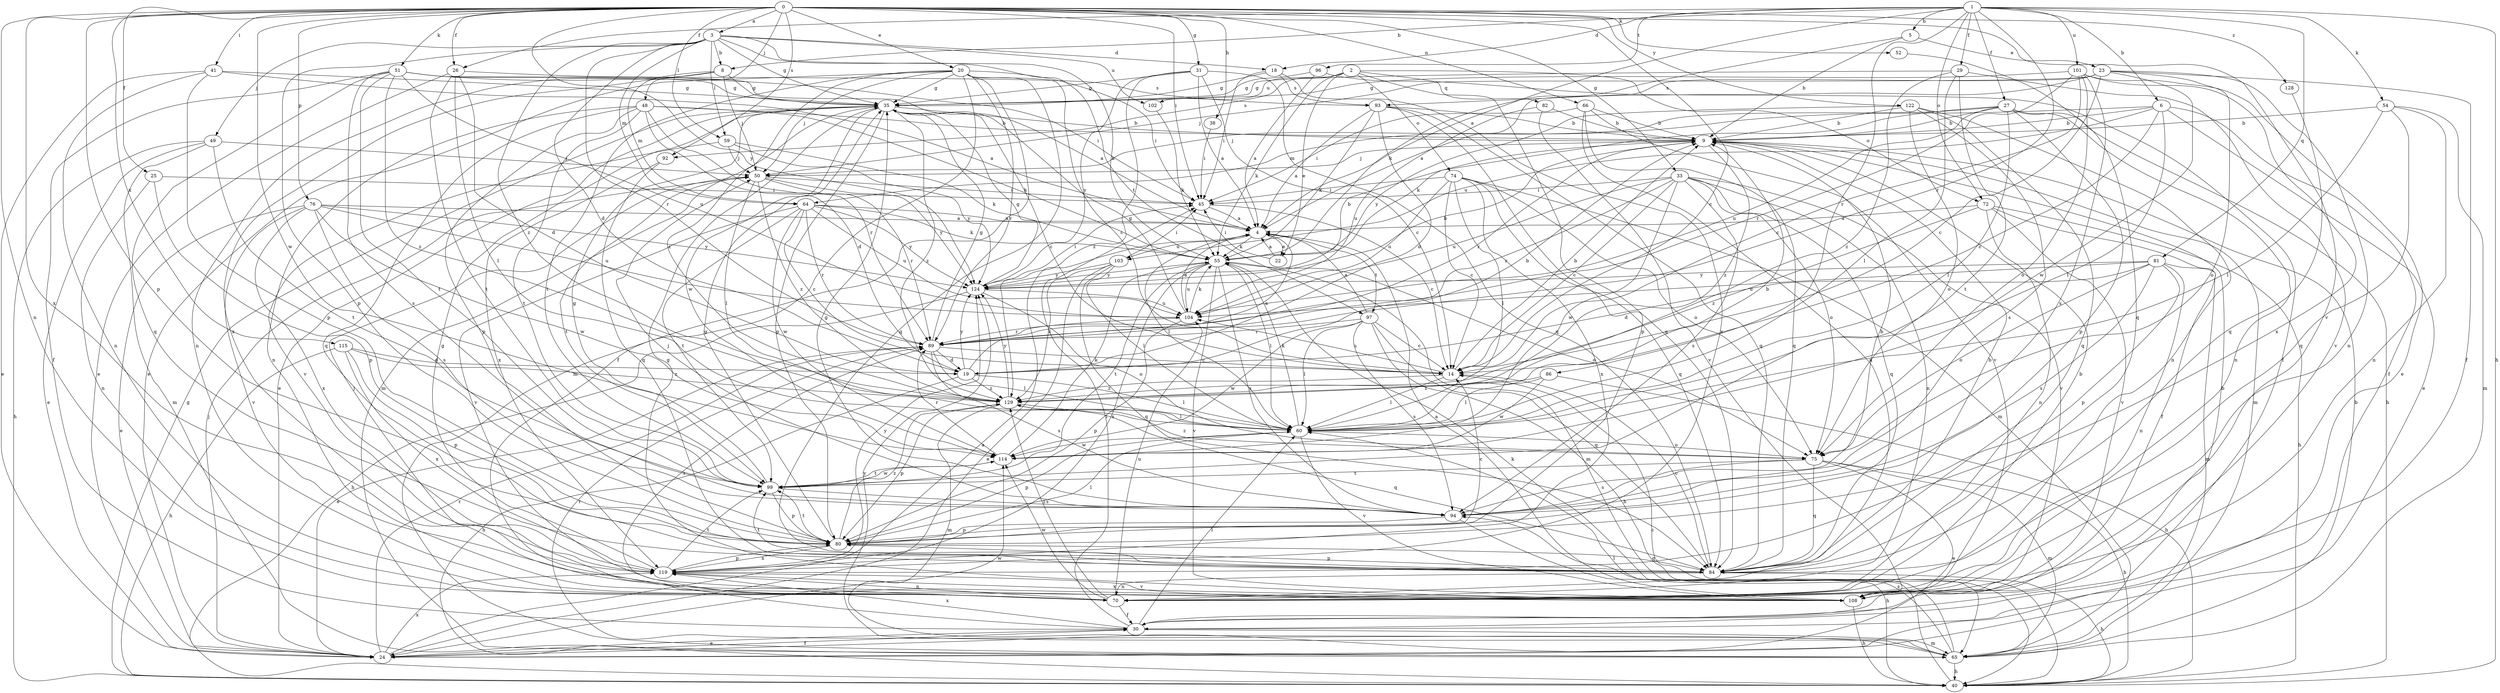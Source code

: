 strict digraph  {
0;
1;
2;
3;
4;
5;
6;
8;
9;
14;
18;
19;
20;
22;
23;
24;
25;
26;
27;
29;
30;
31;
33;
35;
38;
40;
41;
45;
48;
49;
50;
51;
52;
54;
55;
59;
60;
64;
65;
66;
70;
72;
74;
75;
76;
80;
81;
82;
84;
86;
89;
92;
93;
94;
96;
97;
99;
101;
102;
103;
104;
108;
114;
115;
119;
122;
124;
128;
129;
0 -> 3  [label=a];
0 -> 14  [label=c];
0 -> 20  [label=e];
0 -> 25  [label=f];
0 -> 26  [label=f];
0 -> 31  [label=g];
0 -> 33  [label=g];
0 -> 38  [label=h];
0 -> 41  [label=i];
0 -> 45  [label=i];
0 -> 48  [label=j];
0 -> 51  [label=k];
0 -> 52  [label=k];
0 -> 59  [label=l];
0 -> 66  [label=n];
0 -> 70  [label=n];
0 -> 76  [label=p];
0 -> 80  [label=p];
0 -> 92  [label=s];
0 -> 108  [label=v];
0 -> 114  [label=w];
0 -> 115  [label=x];
0 -> 119  [label=x];
0 -> 122  [label=y];
0 -> 124  [label=y];
0 -> 128  [label=z];
1 -> 4  [label=a];
1 -> 5  [label=b];
1 -> 6  [label=b];
1 -> 8  [label=b];
1 -> 18  [label=d];
1 -> 26  [label=f];
1 -> 27  [label=f];
1 -> 29  [label=f];
1 -> 40  [label=h];
1 -> 54  [label=k];
1 -> 72  [label=o];
1 -> 81  [label=q];
1 -> 86  [label=r];
1 -> 89  [label=r];
1 -> 96  [label=t];
1 -> 101  [label=u];
2 -> 22  [label=e];
2 -> 55  [label=k];
2 -> 72  [label=o];
2 -> 74  [label=o];
2 -> 82  [label=q];
2 -> 84  [label=q];
2 -> 92  [label=s];
2 -> 102  [label=u];
3 -> 8  [label=b];
3 -> 18  [label=d];
3 -> 19  [label=d];
3 -> 35  [label=g];
3 -> 49  [label=j];
3 -> 55  [label=k];
3 -> 59  [label=l];
3 -> 64  [label=m];
3 -> 80  [label=p];
3 -> 89  [label=r];
3 -> 97  [label=t];
3 -> 102  [label=u];
3 -> 129  [label=z];
4 -> 22  [label=e];
4 -> 55  [label=k];
4 -> 60  [label=l];
4 -> 97  [label=t];
4 -> 103  [label=u];
5 -> 9  [label=b];
5 -> 23  [label=e];
5 -> 55  [label=k];
6 -> 9  [label=b];
6 -> 14  [label=c];
6 -> 24  [label=e];
6 -> 30  [label=f];
6 -> 60  [label=l];
6 -> 64  [label=m];
6 -> 103  [label=u];
8 -> 35  [label=g];
8 -> 50  [label=j];
8 -> 64  [label=m];
8 -> 70  [label=n];
8 -> 119  [label=x];
9 -> 50  [label=j];
9 -> 65  [label=m];
9 -> 89  [label=r];
9 -> 129  [label=z];
14 -> 9  [label=b];
14 -> 60  [label=l];
14 -> 104  [label=u];
14 -> 129  [label=z];
18 -> 35  [label=g];
18 -> 45  [label=i];
18 -> 93  [label=s];
18 -> 119  [label=x];
19 -> 4  [label=a];
19 -> 9  [label=b];
19 -> 40  [label=h];
19 -> 60  [label=l];
19 -> 124  [label=y];
19 -> 129  [label=z];
20 -> 14  [label=c];
20 -> 24  [label=e];
20 -> 30  [label=f];
20 -> 35  [label=g];
20 -> 45  [label=i];
20 -> 50  [label=j];
20 -> 65  [label=m];
20 -> 84  [label=q];
20 -> 89  [label=r];
20 -> 99  [label=t];
20 -> 129  [label=z];
22 -> 4  [label=a];
22 -> 45  [label=i];
23 -> 4  [label=a];
23 -> 14  [label=c];
23 -> 30  [label=f];
23 -> 50  [label=j];
23 -> 70  [label=n];
23 -> 75  [label=o];
23 -> 93  [label=s];
23 -> 114  [label=w];
24 -> 4  [label=a];
24 -> 30  [label=f];
24 -> 50  [label=j];
24 -> 89  [label=r];
24 -> 114  [label=w];
24 -> 119  [label=x];
25 -> 45  [label=i];
25 -> 70  [label=n];
25 -> 80  [label=p];
26 -> 19  [label=d];
26 -> 24  [label=e];
26 -> 60  [label=l];
26 -> 93  [label=s];
26 -> 99  [label=t];
27 -> 9  [label=b];
27 -> 40  [label=h];
27 -> 50  [label=j];
27 -> 55  [label=k];
27 -> 60  [label=l];
27 -> 70  [label=n];
27 -> 80  [label=p];
27 -> 104  [label=u];
29 -> 35  [label=g];
29 -> 60  [label=l];
29 -> 99  [label=t];
29 -> 108  [label=v];
29 -> 129  [label=z];
30 -> 9  [label=b];
30 -> 24  [label=e];
30 -> 45  [label=i];
30 -> 60  [label=l];
30 -> 65  [label=m];
30 -> 119  [label=x];
31 -> 4  [label=a];
31 -> 14  [label=c];
31 -> 35  [label=g];
31 -> 84  [label=q];
31 -> 124  [label=y];
31 -> 129  [label=z];
33 -> 14  [label=c];
33 -> 45  [label=i];
33 -> 70  [label=n];
33 -> 75  [label=o];
33 -> 84  [label=q];
33 -> 89  [label=r];
33 -> 94  [label=s];
33 -> 104  [label=u];
33 -> 108  [label=v];
33 -> 114  [label=w];
35 -> 9  [label=b];
35 -> 14  [label=c];
35 -> 24  [label=e];
35 -> 65  [label=m];
35 -> 80  [label=p];
35 -> 114  [label=w];
35 -> 129  [label=z];
38 -> 45  [label=i];
40 -> 14  [label=c];
40 -> 35  [label=g];
40 -> 60  [label=l];
41 -> 4  [label=a];
41 -> 24  [label=e];
41 -> 35  [label=g];
41 -> 70  [label=n];
41 -> 80  [label=p];
45 -> 4  [label=a];
45 -> 14  [label=c];
48 -> 9  [label=b];
48 -> 19  [label=d];
48 -> 55  [label=k];
48 -> 70  [label=n];
48 -> 80  [label=p];
48 -> 84  [label=q];
48 -> 89  [label=r];
48 -> 99  [label=t];
49 -> 24  [label=e];
49 -> 40  [label=h];
49 -> 50  [label=j];
49 -> 65  [label=m];
49 -> 99  [label=t];
50 -> 45  [label=i];
50 -> 60  [label=l];
50 -> 89  [label=r];
50 -> 99  [label=t];
50 -> 124  [label=y];
50 -> 129  [label=z];
51 -> 4  [label=a];
51 -> 30  [label=f];
51 -> 35  [label=g];
51 -> 45  [label=i];
51 -> 84  [label=q];
51 -> 94  [label=s];
51 -> 99  [label=t];
51 -> 104  [label=u];
51 -> 129  [label=z];
52 -> 84  [label=q];
54 -> 9  [label=b];
54 -> 60  [label=l];
54 -> 65  [label=m];
54 -> 70  [label=n];
54 -> 84  [label=q];
55 -> 9  [label=b];
55 -> 60  [label=l];
55 -> 65  [label=m];
55 -> 75  [label=o];
55 -> 94  [label=s];
55 -> 99  [label=t];
55 -> 104  [label=u];
55 -> 108  [label=v];
55 -> 119  [label=x];
55 -> 124  [label=y];
59 -> 50  [label=j];
59 -> 55  [label=k];
59 -> 108  [label=v];
59 -> 124  [label=y];
60 -> 9  [label=b];
60 -> 55  [label=k];
60 -> 75  [label=o];
60 -> 80  [label=p];
60 -> 108  [label=v];
60 -> 114  [label=w];
64 -> 4  [label=a];
64 -> 14  [label=c];
64 -> 55  [label=k];
64 -> 89  [label=r];
64 -> 99  [label=t];
64 -> 104  [label=u];
64 -> 108  [label=v];
64 -> 114  [label=w];
64 -> 124  [label=y];
65 -> 9  [label=b];
65 -> 40  [label=h];
65 -> 55  [label=k];
65 -> 89  [label=r];
65 -> 94  [label=s];
65 -> 124  [label=y];
66 -> 9  [label=b];
66 -> 45  [label=i];
66 -> 70  [label=n];
66 -> 84  [label=q];
66 -> 108  [label=v];
70 -> 9  [label=b];
70 -> 30  [label=f];
70 -> 50  [label=j];
70 -> 89  [label=r];
70 -> 104  [label=u];
70 -> 114  [label=w];
70 -> 129  [label=z];
72 -> 4  [label=a];
72 -> 30  [label=f];
72 -> 40  [label=h];
72 -> 70  [label=n];
72 -> 108  [label=v];
72 -> 129  [label=z];
74 -> 14  [label=c];
74 -> 45  [label=i];
74 -> 60  [label=l];
74 -> 65  [label=m];
74 -> 75  [label=o];
74 -> 84  [label=q];
74 -> 104  [label=u];
74 -> 119  [label=x];
75 -> 24  [label=e];
75 -> 40  [label=h];
75 -> 65  [label=m];
75 -> 84  [label=q];
75 -> 94  [label=s];
75 -> 99  [label=t];
75 -> 129  [label=z];
76 -> 4  [label=a];
76 -> 24  [label=e];
76 -> 94  [label=s];
76 -> 104  [label=u];
76 -> 108  [label=v];
76 -> 114  [label=w];
76 -> 119  [label=x];
76 -> 124  [label=y];
80 -> 14  [label=c];
80 -> 35  [label=g];
80 -> 60  [label=l];
80 -> 84  [label=q];
80 -> 99  [label=t];
80 -> 119  [label=x];
80 -> 129  [label=z];
81 -> 19  [label=d];
81 -> 65  [label=m];
81 -> 70  [label=n];
81 -> 75  [label=o];
81 -> 80  [label=p];
81 -> 94  [label=s];
81 -> 104  [label=u];
81 -> 124  [label=y];
82 -> 9  [label=b];
82 -> 104  [label=u];
82 -> 108  [label=v];
84 -> 9  [label=b];
84 -> 14  [label=c];
84 -> 40  [label=h];
84 -> 70  [label=n];
84 -> 80  [label=p];
84 -> 99  [label=t];
86 -> 40  [label=h];
86 -> 60  [label=l];
86 -> 114  [label=w];
86 -> 129  [label=z];
89 -> 14  [label=c];
89 -> 19  [label=d];
89 -> 24  [label=e];
89 -> 35  [label=g];
89 -> 60  [label=l];
89 -> 94  [label=s];
92 -> 84  [label=q];
92 -> 119  [label=x];
93 -> 4  [label=a];
93 -> 9  [label=b];
93 -> 19  [label=d];
93 -> 55  [label=k];
93 -> 80  [label=p];
93 -> 84  [label=q];
94 -> 9  [label=b];
94 -> 35  [label=g];
94 -> 40  [label=h];
94 -> 50  [label=j];
94 -> 80  [label=p];
96 -> 4  [label=a];
96 -> 30  [label=f];
96 -> 35  [label=g];
97 -> 4  [label=a];
97 -> 14  [label=c];
97 -> 40  [label=h];
97 -> 60  [label=l];
97 -> 84  [label=q];
97 -> 89  [label=r];
97 -> 94  [label=s];
97 -> 114  [label=w];
99 -> 35  [label=g];
99 -> 80  [label=p];
99 -> 94  [label=s];
99 -> 114  [label=w];
101 -> 14  [label=c];
101 -> 24  [label=e];
101 -> 35  [label=g];
101 -> 75  [label=o];
101 -> 89  [label=r];
101 -> 94  [label=s];
101 -> 119  [label=x];
102 -> 55  [label=k];
103 -> 24  [label=e];
103 -> 45  [label=i];
103 -> 60  [label=l];
103 -> 84  [label=q];
103 -> 124  [label=y];
103 -> 129  [label=z];
104 -> 4  [label=a];
104 -> 35  [label=g];
104 -> 55  [label=k];
104 -> 80  [label=p];
104 -> 89  [label=r];
108 -> 4  [label=a];
108 -> 35  [label=g];
108 -> 40  [label=h];
108 -> 119  [label=x];
114 -> 55  [label=k];
114 -> 89  [label=r];
114 -> 99  [label=t];
115 -> 19  [label=d];
115 -> 40  [label=h];
115 -> 80  [label=p];
115 -> 119  [label=x];
115 -> 129  [label=z];
119 -> 35  [label=g];
119 -> 70  [label=n];
119 -> 80  [label=p];
119 -> 99  [label=t];
119 -> 108  [label=v];
119 -> 124  [label=y];
122 -> 9  [label=b];
122 -> 70  [label=n];
122 -> 75  [label=o];
122 -> 84  [label=q];
122 -> 94  [label=s];
122 -> 124  [label=y];
124 -> 9  [label=b];
124 -> 35  [label=g];
124 -> 40  [label=h];
124 -> 45  [label=i];
124 -> 75  [label=o];
124 -> 104  [label=u];
128 -> 84  [label=q];
129 -> 60  [label=l];
129 -> 65  [label=m];
129 -> 80  [label=p];
129 -> 84  [label=q];
129 -> 124  [label=y];
}
